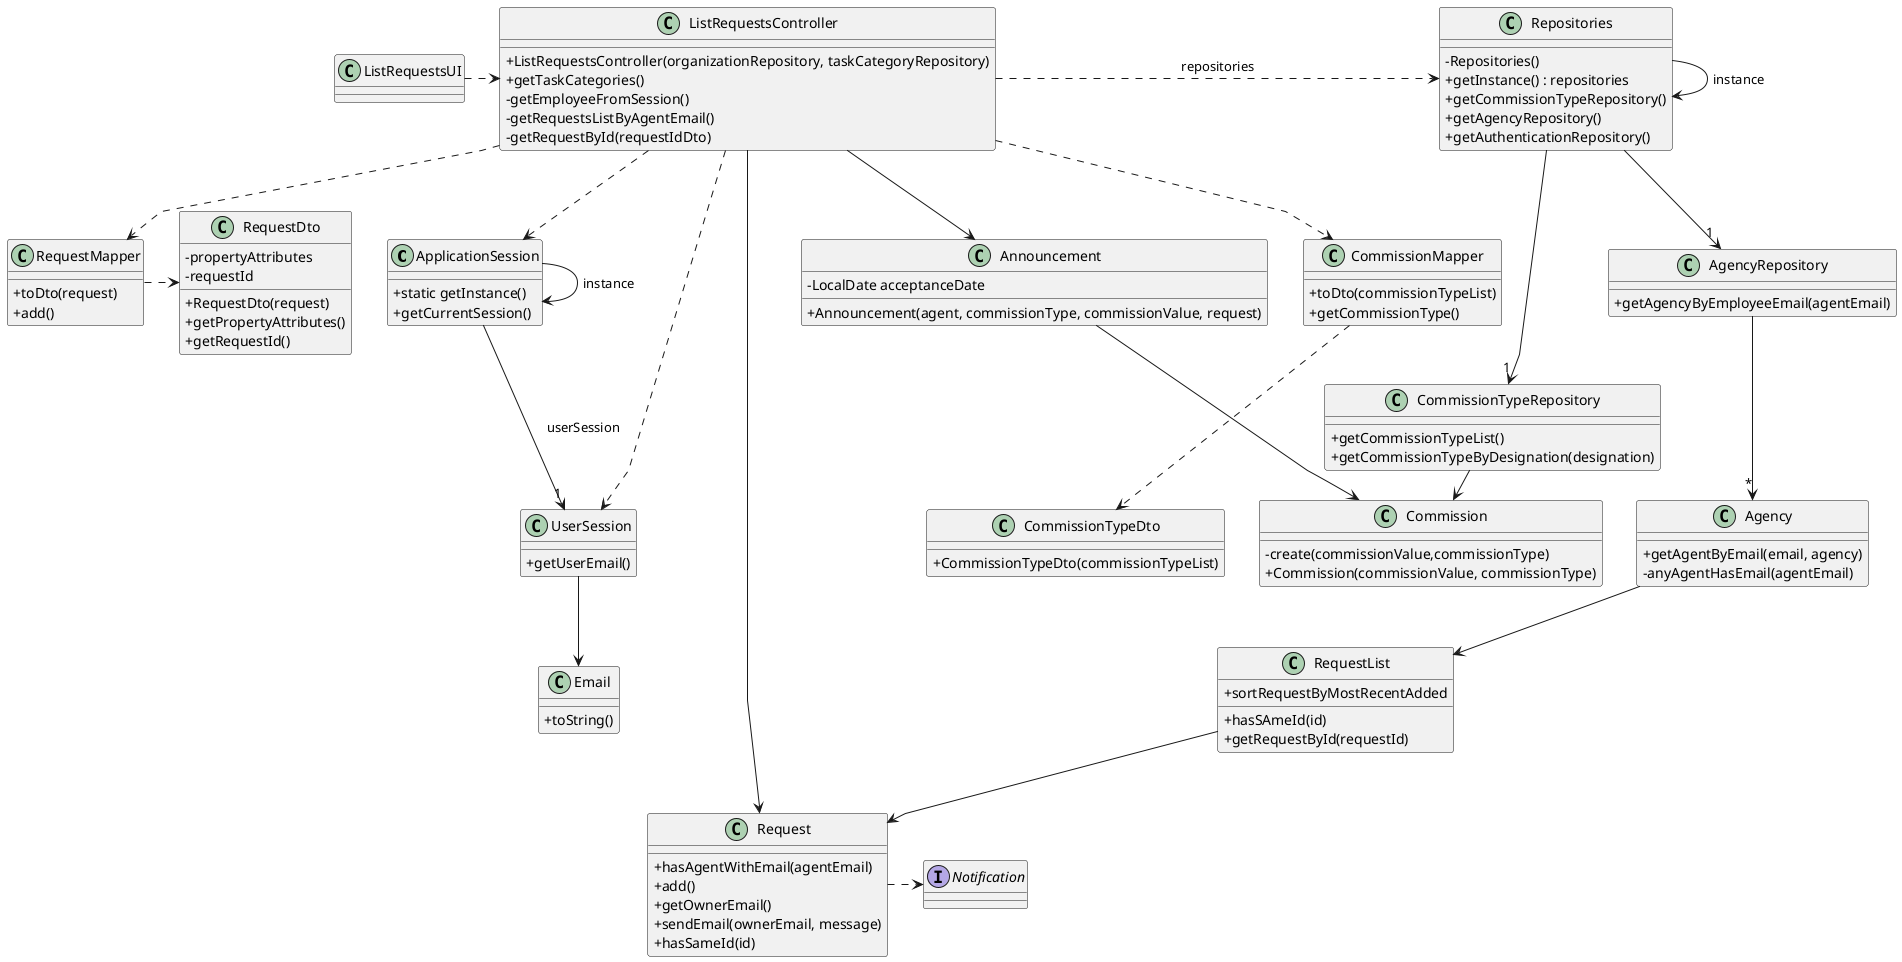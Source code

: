 @startuml
'skinparam monochrome true
skinparam packageStyle rectangle
skinparam shadowing false
skinparam linetype polyline
'skinparam linetype orto

skinparam classAttributeIconSize 0

'left to right direction

class ApplicationSession {
    + static getInstance()
    + getCurrentSession()
}

class UserSession {
    + getUserEmail()
}

'class Person {
'    - agentEmail
'}

class CommissionTypeRepository {
    + getCommissionTypeList()
    + getCommissionTypeByDesignation(designation)
}

class AgencyRepository {
    + getAgencyByEmployeeEmail(agentEmail)
}

class Repositories {
    - Repositories()
    + getInstance() : repositories
    + getCommissionTypeRepository()
    + getAgencyRepository()
    + getAuthenticationRepository()
}

class ListRequestsController {
    + ListRequestsController(organizationRepository, taskCategoryRepository)
    + getTaskCategories()
    - getEmployeeFromSession()
    - getRequestsListByAgentEmail()
    - getRequestById(requestIdDto)

}

class ListRequestsUI {
}

class Email{
 +toString()
}

class Announcement{
    - LocalDate acceptanceDate
    + Announcement(agent, commissionType, commissionValue, request)
}

class Commission{
    - create(commissionValue,commissionType)
    + Commission(commissionValue, commissionType)
}

class Agency{
    + getAgentByEmail(email, agency)
    - anyAgentHasEmail(agentEmail)
}

class Request{
+hasAgentWithEmail(agentEmail)
+add()
+getOwnerEmail()
+sendEmail(ownerEmail, message)
+hasSameId(id)
}

class RequestList{
+sortRequestByMostRecentAdded
+hasSAmeId(id)
+getRequestById(requestId)
}

class RequestMapper{
+toDto(request)
+add()
}

class RequestDto{
-propertyAttributes
-requestId

+RequestDto(request)
+getPropertyAttributes()
+getRequestId()
}

interface Notification{
}

class CommissionMapper{
+toDto(commissionTypeList)
+getCommissionType()
}

class CommissionTypeDto{
+CommissionTypeDto(commissionTypeList)

}



Repositories -> Repositories : instance
ApplicationSession -> ApplicationSession : instance

ListRequestsUI .> ListRequestsController

ListRequestsController .> Repositories : repositories

Repositories --> "1" AgencyRepository
Repositories --> "1" CommissionTypeRepository

AgencyRepository --> "*" Agency

ApplicationSession --> "1" UserSession : userSession
UserSession --> Email

ListRequestsController ..> ApplicationSession
ListRequestsController ..> UserSession

ListRequestsController ..> RequestMapper
ListRequestsController ..> CommissionMapper
ListRequestsController --> Announcement
ListRequestsController -> Request
Agency --> RequestList
RequestList --> Request
Request .> Notification
CommissionTypeRepository -> Commission
Announcement --> Commission
CommissionMapper ..> CommissionTypeDto
RequestMapper .> RequestDto






@enduml